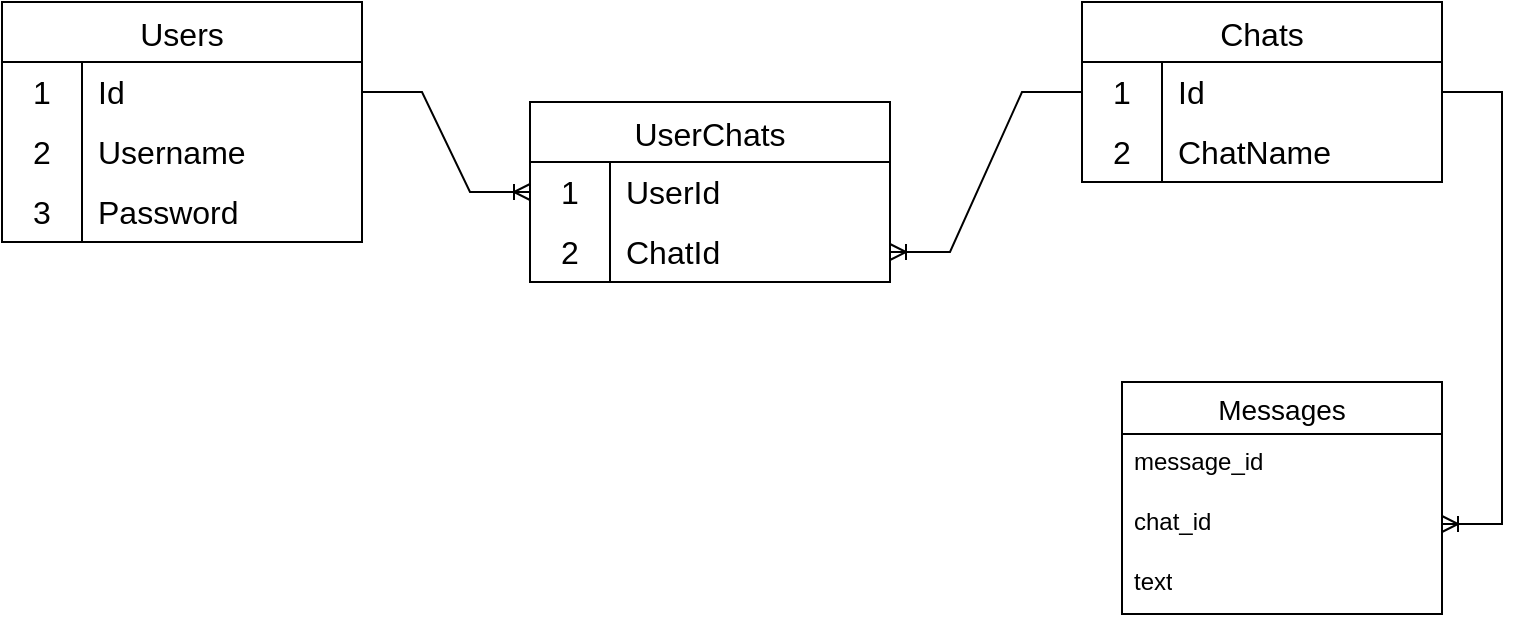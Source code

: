 <mxfile version="24.1.0" type="device">
  <diagram name="Страница — 1 чел...." id="lP1Fw_nmUODVfzhfZmT6">
    <mxGraphModel dx="1290" dy="530" grid="1" gridSize="10" guides="1" tooltips="1" connect="1" arrows="1" fold="1" page="1" pageScale="1" pageWidth="827" pageHeight="1169" math="0" shadow="0">
      <root>
        <mxCell id="0" />
        <mxCell id="1" parent="0" />
        <mxCell id="RxitwKsrw0Q-fqh_9Nvn-1" value="Users" style="shape=table;startSize=30;container=1;collapsible=0;childLayout=tableLayout;fixedRows=1;rowLines=0;fontStyle=0;strokeColor=default;fontSize=16;" vertex="1" parent="1">
          <mxGeometry x="60" y="90" width="180" height="120" as="geometry" />
        </mxCell>
        <mxCell id="RxitwKsrw0Q-fqh_9Nvn-2" value="" style="shape=tableRow;horizontal=0;startSize=0;swimlaneHead=0;swimlaneBody=0;top=0;left=0;bottom=0;right=0;collapsible=0;dropTarget=0;fillColor=none;points=[[0,0.5],[1,0.5]];portConstraint=eastwest;strokeColor=inherit;fontSize=16;" vertex="1" parent="RxitwKsrw0Q-fqh_9Nvn-1">
          <mxGeometry y="30" width="180" height="30" as="geometry" />
        </mxCell>
        <mxCell id="RxitwKsrw0Q-fqh_9Nvn-3" value="1" style="shape=partialRectangle;html=1;whiteSpace=wrap;connectable=0;fillColor=none;top=0;left=0;bottom=0;right=0;overflow=hidden;pointerEvents=1;strokeColor=inherit;fontSize=16;" vertex="1" parent="RxitwKsrw0Q-fqh_9Nvn-2">
          <mxGeometry width="40" height="30" as="geometry">
            <mxRectangle width="40" height="30" as="alternateBounds" />
          </mxGeometry>
        </mxCell>
        <mxCell id="RxitwKsrw0Q-fqh_9Nvn-4" value="Id" style="shape=partialRectangle;html=1;whiteSpace=wrap;connectable=0;fillColor=none;top=0;left=0;bottom=0;right=0;align=left;spacingLeft=6;overflow=hidden;strokeColor=inherit;fontSize=16;" vertex="1" parent="RxitwKsrw0Q-fqh_9Nvn-2">
          <mxGeometry x="40" width="140" height="30" as="geometry">
            <mxRectangle width="140" height="30" as="alternateBounds" />
          </mxGeometry>
        </mxCell>
        <mxCell id="RxitwKsrw0Q-fqh_9Nvn-5" value="" style="shape=tableRow;horizontal=0;startSize=0;swimlaneHead=0;swimlaneBody=0;top=0;left=0;bottom=0;right=0;collapsible=0;dropTarget=0;fillColor=none;points=[[0,0.5],[1,0.5]];portConstraint=eastwest;strokeColor=inherit;fontSize=16;" vertex="1" parent="RxitwKsrw0Q-fqh_9Nvn-1">
          <mxGeometry y="60" width="180" height="30" as="geometry" />
        </mxCell>
        <mxCell id="RxitwKsrw0Q-fqh_9Nvn-6" value="2" style="shape=partialRectangle;html=1;whiteSpace=wrap;connectable=0;fillColor=none;top=0;left=0;bottom=0;right=0;overflow=hidden;strokeColor=inherit;fontSize=16;" vertex="1" parent="RxitwKsrw0Q-fqh_9Nvn-5">
          <mxGeometry width="40" height="30" as="geometry">
            <mxRectangle width="40" height="30" as="alternateBounds" />
          </mxGeometry>
        </mxCell>
        <mxCell id="RxitwKsrw0Q-fqh_9Nvn-7" value="Username" style="shape=partialRectangle;html=1;whiteSpace=wrap;connectable=0;fillColor=none;top=0;left=0;bottom=0;right=0;align=left;spacingLeft=6;overflow=hidden;strokeColor=inherit;fontSize=16;" vertex="1" parent="RxitwKsrw0Q-fqh_9Nvn-5">
          <mxGeometry x="40" width="140" height="30" as="geometry">
            <mxRectangle width="140" height="30" as="alternateBounds" />
          </mxGeometry>
        </mxCell>
        <mxCell id="RxitwKsrw0Q-fqh_9Nvn-8" value="" style="shape=tableRow;horizontal=0;startSize=0;swimlaneHead=0;swimlaneBody=0;top=0;left=0;bottom=0;right=0;collapsible=0;dropTarget=0;fillColor=none;points=[[0,0.5],[1,0.5]];portConstraint=eastwest;strokeColor=inherit;fontSize=16;" vertex="1" parent="RxitwKsrw0Q-fqh_9Nvn-1">
          <mxGeometry y="90" width="180" height="30" as="geometry" />
        </mxCell>
        <mxCell id="RxitwKsrw0Q-fqh_9Nvn-9" value="3" style="shape=partialRectangle;html=1;whiteSpace=wrap;connectable=0;fillColor=none;top=0;left=0;bottom=0;right=0;overflow=hidden;strokeColor=inherit;fontSize=16;" vertex="1" parent="RxitwKsrw0Q-fqh_9Nvn-8">
          <mxGeometry width="40" height="30" as="geometry">
            <mxRectangle width="40" height="30" as="alternateBounds" />
          </mxGeometry>
        </mxCell>
        <mxCell id="RxitwKsrw0Q-fqh_9Nvn-10" value="Password" style="shape=partialRectangle;html=1;whiteSpace=wrap;connectable=0;fillColor=none;top=0;left=0;bottom=0;right=0;align=left;spacingLeft=6;overflow=hidden;strokeColor=inherit;fontSize=16;" vertex="1" parent="RxitwKsrw0Q-fqh_9Nvn-8">
          <mxGeometry x="40" width="140" height="30" as="geometry">
            <mxRectangle width="140" height="30" as="alternateBounds" />
          </mxGeometry>
        </mxCell>
        <mxCell id="RxitwKsrw0Q-fqh_9Nvn-17" value="Chats" style="shape=table;startSize=30;container=1;collapsible=0;childLayout=tableLayout;fixedRows=1;rowLines=0;fontStyle=0;strokeColor=default;fontSize=16;" vertex="1" parent="1">
          <mxGeometry x="600" y="90" width="180" height="90" as="geometry" />
        </mxCell>
        <mxCell id="RxitwKsrw0Q-fqh_9Nvn-18" value="" style="shape=tableRow;horizontal=0;startSize=0;swimlaneHead=0;swimlaneBody=0;top=0;left=0;bottom=0;right=0;collapsible=0;dropTarget=0;fillColor=none;points=[[0,0.5],[1,0.5]];portConstraint=eastwest;strokeColor=inherit;fontSize=16;" vertex="1" parent="RxitwKsrw0Q-fqh_9Nvn-17">
          <mxGeometry y="30" width="180" height="30" as="geometry" />
        </mxCell>
        <mxCell id="RxitwKsrw0Q-fqh_9Nvn-19" value="1" style="shape=partialRectangle;html=1;whiteSpace=wrap;connectable=0;fillColor=none;top=0;left=0;bottom=0;right=0;overflow=hidden;pointerEvents=1;strokeColor=inherit;fontSize=16;" vertex="1" parent="RxitwKsrw0Q-fqh_9Nvn-18">
          <mxGeometry width="40" height="30" as="geometry">
            <mxRectangle width="40" height="30" as="alternateBounds" />
          </mxGeometry>
        </mxCell>
        <mxCell id="RxitwKsrw0Q-fqh_9Nvn-20" value="Id" style="shape=partialRectangle;html=1;whiteSpace=wrap;connectable=0;fillColor=none;top=0;left=0;bottom=0;right=0;align=left;spacingLeft=6;overflow=hidden;strokeColor=inherit;fontSize=16;" vertex="1" parent="RxitwKsrw0Q-fqh_9Nvn-18">
          <mxGeometry x="40" width="140" height="30" as="geometry">
            <mxRectangle width="140" height="30" as="alternateBounds" />
          </mxGeometry>
        </mxCell>
        <mxCell id="RxitwKsrw0Q-fqh_9Nvn-21" value="" style="shape=tableRow;horizontal=0;startSize=0;swimlaneHead=0;swimlaneBody=0;top=0;left=0;bottom=0;right=0;collapsible=0;dropTarget=0;fillColor=none;points=[[0,0.5],[1,0.5]];portConstraint=eastwest;strokeColor=inherit;fontSize=16;" vertex="1" parent="RxitwKsrw0Q-fqh_9Nvn-17">
          <mxGeometry y="60" width="180" height="30" as="geometry" />
        </mxCell>
        <mxCell id="RxitwKsrw0Q-fqh_9Nvn-22" value="2" style="shape=partialRectangle;html=1;whiteSpace=wrap;connectable=0;fillColor=none;top=0;left=0;bottom=0;right=0;overflow=hidden;strokeColor=inherit;fontSize=16;" vertex="1" parent="RxitwKsrw0Q-fqh_9Nvn-21">
          <mxGeometry width="40" height="30" as="geometry">
            <mxRectangle width="40" height="30" as="alternateBounds" />
          </mxGeometry>
        </mxCell>
        <mxCell id="RxitwKsrw0Q-fqh_9Nvn-23" value="ChatName" style="shape=partialRectangle;html=1;whiteSpace=wrap;connectable=0;fillColor=none;top=0;left=0;bottom=0;right=0;align=left;spacingLeft=6;overflow=hidden;strokeColor=inherit;fontSize=16;" vertex="1" parent="RxitwKsrw0Q-fqh_9Nvn-21">
          <mxGeometry x="40" width="140" height="30" as="geometry">
            <mxRectangle width="140" height="30" as="alternateBounds" />
          </mxGeometry>
        </mxCell>
        <mxCell id="RxitwKsrw0Q-fqh_9Nvn-27" value="UserChats" style="shape=table;startSize=30;container=1;collapsible=0;childLayout=tableLayout;fixedRows=1;rowLines=0;fontStyle=0;strokeColor=default;fontSize=16;" vertex="1" parent="1">
          <mxGeometry x="324" y="140" width="180" height="90" as="geometry" />
        </mxCell>
        <mxCell id="RxitwKsrw0Q-fqh_9Nvn-28" value="" style="shape=tableRow;horizontal=0;startSize=0;swimlaneHead=0;swimlaneBody=0;top=0;left=0;bottom=0;right=0;collapsible=0;dropTarget=0;fillColor=none;points=[[0,0.5],[1,0.5]];portConstraint=eastwest;strokeColor=inherit;fontSize=16;" vertex="1" parent="RxitwKsrw0Q-fqh_9Nvn-27">
          <mxGeometry y="30" width="180" height="30" as="geometry" />
        </mxCell>
        <mxCell id="RxitwKsrw0Q-fqh_9Nvn-29" value="1" style="shape=partialRectangle;html=1;whiteSpace=wrap;connectable=0;fillColor=none;top=0;left=0;bottom=0;right=0;overflow=hidden;pointerEvents=1;strokeColor=inherit;fontSize=16;" vertex="1" parent="RxitwKsrw0Q-fqh_9Nvn-28">
          <mxGeometry width="40" height="30" as="geometry">
            <mxRectangle width="40" height="30" as="alternateBounds" />
          </mxGeometry>
        </mxCell>
        <mxCell id="RxitwKsrw0Q-fqh_9Nvn-30" value="UserId" style="shape=partialRectangle;html=1;whiteSpace=wrap;connectable=0;fillColor=none;top=0;left=0;bottom=0;right=0;align=left;spacingLeft=6;overflow=hidden;strokeColor=inherit;fontSize=16;" vertex="1" parent="RxitwKsrw0Q-fqh_9Nvn-28">
          <mxGeometry x="40" width="140" height="30" as="geometry">
            <mxRectangle width="140" height="30" as="alternateBounds" />
          </mxGeometry>
        </mxCell>
        <mxCell id="RxitwKsrw0Q-fqh_9Nvn-31" value="" style="shape=tableRow;horizontal=0;startSize=0;swimlaneHead=0;swimlaneBody=0;top=0;left=0;bottom=0;right=0;collapsible=0;dropTarget=0;fillColor=none;points=[[0,0.5],[1,0.5]];portConstraint=eastwest;strokeColor=inherit;fontSize=16;" vertex="1" parent="RxitwKsrw0Q-fqh_9Nvn-27">
          <mxGeometry y="60" width="180" height="30" as="geometry" />
        </mxCell>
        <mxCell id="RxitwKsrw0Q-fqh_9Nvn-32" value="2" style="shape=partialRectangle;html=1;whiteSpace=wrap;connectable=0;fillColor=none;top=0;left=0;bottom=0;right=0;overflow=hidden;strokeColor=inherit;fontSize=16;" vertex="1" parent="RxitwKsrw0Q-fqh_9Nvn-31">
          <mxGeometry width="40" height="30" as="geometry">
            <mxRectangle width="40" height="30" as="alternateBounds" />
          </mxGeometry>
        </mxCell>
        <mxCell id="RxitwKsrw0Q-fqh_9Nvn-33" value="ChatId" style="shape=partialRectangle;html=1;whiteSpace=wrap;connectable=0;fillColor=none;top=0;left=0;bottom=0;right=0;align=left;spacingLeft=6;overflow=hidden;strokeColor=inherit;fontSize=16;" vertex="1" parent="RxitwKsrw0Q-fqh_9Nvn-31">
          <mxGeometry x="40" width="140" height="30" as="geometry">
            <mxRectangle width="140" height="30" as="alternateBounds" />
          </mxGeometry>
        </mxCell>
        <mxCell id="RxitwKsrw0Q-fqh_9Nvn-37" value="" style="edgeStyle=entityRelationEdgeStyle;fontSize=12;html=1;endArrow=ERoneToMany;rounded=0;exitX=1;exitY=0.5;exitDx=0;exitDy=0;entryX=0;entryY=0.5;entryDx=0;entryDy=0;" edge="1" parent="1" source="RxitwKsrw0Q-fqh_9Nvn-2" target="RxitwKsrw0Q-fqh_9Nvn-28">
          <mxGeometry width="100" height="100" relative="1" as="geometry">
            <mxPoint x="360" y="330" as="sourcePoint" />
            <mxPoint x="460" y="230" as="targetPoint" />
          </mxGeometry>
        </mxCell>
        <mxCell id="RxitwKsrw0Q-fqh_9Nvn-39" value="" style="edgeStyle=entityRelationEdgeStyle;fontSize=12;html=1;endArrow=ERoneToMany;rounded=0;entryX=1;entryY=0.5;entryDx=0;entryDy=0;exitX=0;exitY=0.5;exitDx=0;exitDy=0;" edge="1" parent="1" source="RxitwKsrw0Q-fqh_9Nvn-18" target="RxitwKsrw0Q-fqh_9Nvn-31">
          <mxGeometry width="100" height="100" relative="1" as="geometry">
            <mxPoint x="360" y="330" as="sourcePoint" />
            <mxPoint x="460" y="230" as="targetPoint" />
          </mxGeometry>
        </mxCell>
        <mxCell id="RxitwKsrw0Q-fqh_9Nvn-40" value="Messages" style="swimlane;fontStyle=0;childLayout=stackLayout;horizontal=1;startSize=26;horizontalStack=0;resizeParent=1;resizeParentMax=0;resizeLast=0;collapsible=1;marginBottom=0;align=center;fontSize=14;" vertex="1" parent="1">
          <mxGeometry x="620" y="280" width="160" height="116" as="geometry" />
        </mxCell>
        <mxCell id="RxitwKsrw0Q-fqh_9Nvn-41" value="message_id" style="text;strokeColor=none;fillColor=none;spacingLeft=4;spacingRight=4;overflow=hidden;rotatable=0;points=[[0,0.5],[1,0.5]];portConstraint=eastwest;fontSize=12;whiteSpace=wrap;html=1;" vertex="1" parent="RxitwKsrw0Q-fqh_9Nvn-40">
          <mxGeometry y="26" width="160" height="30" as="geometry" />
        </mxCell>
        <mxCell id="RxitwKsrw0Q-fqh_9Nvn-42" value="chat_id" style="text;strokeColor=none;fillColor=none;spacingLeft=4;spacingRight=4;overflow=hidden;rotatable=0;points=[[0,0.5],[1,0.5]];portConstraint=eastwest;fontSize=12;whiteSpace=wrap;html=1;" vertex="1" parent="RxitwKsrw0Q-fqh_9Nvn-40">
          <mxGeometry y="56" width="160" height="30" as="geometry" />
        </mxCell>
        <mxCell id="RxitwKsrw0Q-fqh_9Nvn-45" value="text" style="text;strokeColor=none;fillColor=none;spacingLeft=4;spacingRight=4;overflow=hidden;rotatable=0;points=[[0,0.5],[1,0.5]];portConstraint=eastwest;fontSize=12;whiteSpace=wrap;html=1;" vertex="1" parent="RxitwKsrw0Q-fqh_9Nvn-40">
          <mxGeometry y="86" width="160" height="30" as="geometry" />
        </mxCell>
        <mxCell id="RxitwKsrw0Q-fqh_9Nvn-44" value="" style="edgeStyle=entityRelationEdgeStyle;fontSize=12;html=1;endArrow=ERoneToMany;rounded=0;entryX=1;entryY=0.5;entryDx=0;entryDy=0;exitX=1;exitY=0.5;exitDx=0;exitDy=0;" edge="1" parent="1" source="RxitwKsrw0Q-fqh_9Nvn-18" target="RxitwKsrw0Q-fqh_9Nvn-42">
          <mxGeometry width="100" height="100" relative="1" as="geometry">
            <mxPoint x="360" y="330" as="sourcePoint" />
            <mxPoint x="460" y="230" as="targetPoint" />
          </mxGeometry>
        </mxCell>
      </root>
    </mxGraphModel>
  </diagram>
</mxfile>
